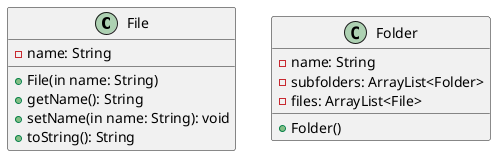 @startuml
'https://plantuml.com/class-diagram

class File {
- name: String

+ File(in name: String)
+ getName(): String
+ setName(in name: String): void
+ toString(): String
}


class Folder {
- name: String
- subfolders: ArrayList<Folder>
- files: ArrayList<File>

+ Folder()


}

@enduml